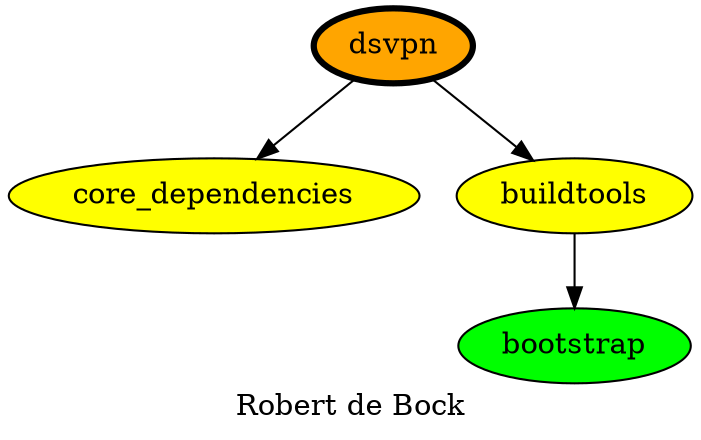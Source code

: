 digraph PhiloDilemma {
  label = "Robert de Bock" ;
  overlap=false
  {
    bootstrap [fillcolor=green style=filled]
    core_dependencies [fillcolor=yellow style=filled]
    buildtools [fillcolor=yellow style=filled]
    dsvpn [fillcolor=orange style=filled penwidth=3]
  }
  dsvpn -> {buildtools core_dependencies}
  buildtools -> bootstrap
}
